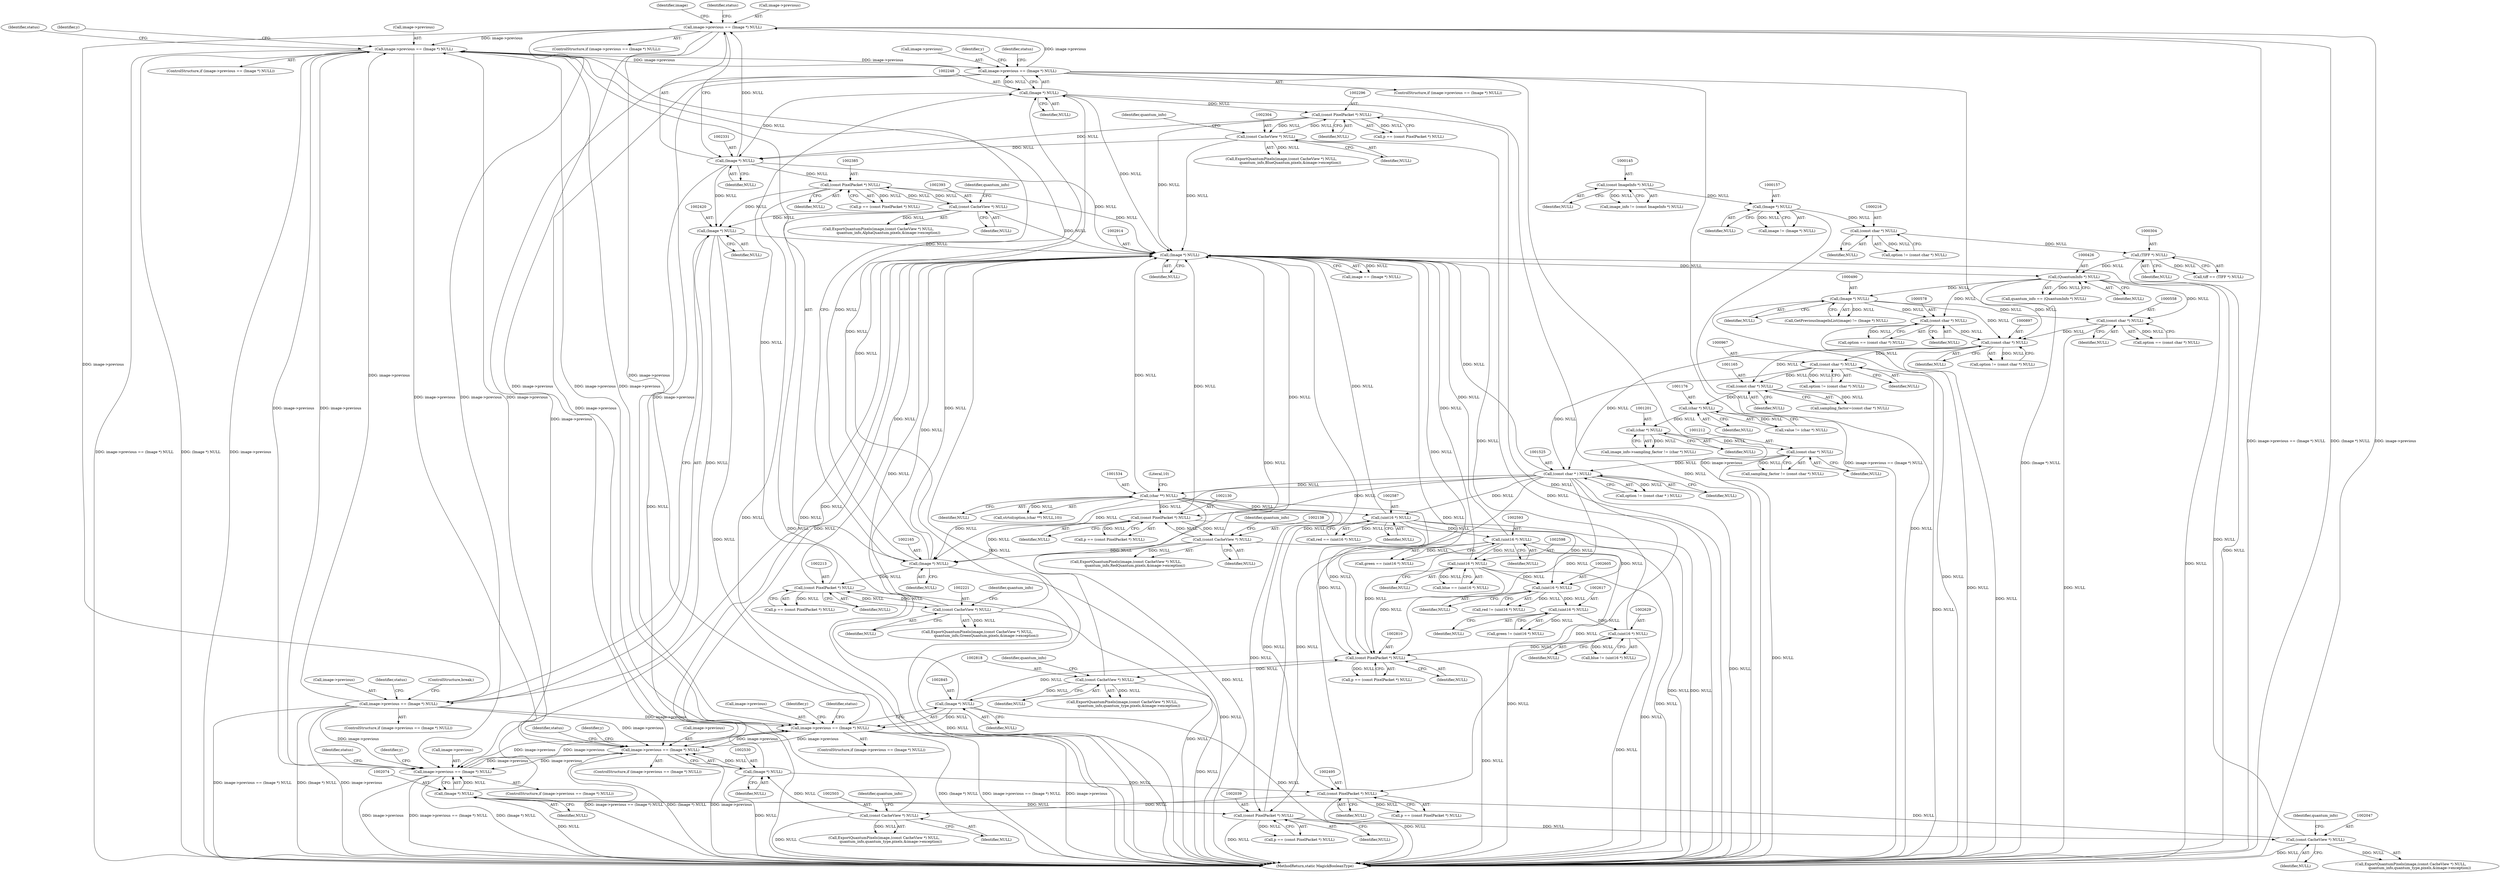 digraph "0_ImageMagick6_3c53413eb544cc567309b4c86485eae43e956112@pointer" {
"1002326" [label="(Call,image->previous == (Image *) NULL)"];
"1002243" [label="(Call,image->previous == (Image *) NULL)"];
"1002160" [label="(Call,image->previous == (Image *) NULL)"];
"1002326" [label="(Call,image->previous == (Image *) NULL)"];
"1002330" [label="(Call,(Image *) NULL)"];
"1002295" [label="(Call,(const PixelPacket *) NULL)"];
"1002247" [label="(Call,(Image *) NULL)"];
"1002220" [label="(Call,(const CacheView *) NULL)"];
"1002212" [label="(Call,(const PixelPacket *) NULL)"];
"1002164" [label="(Call,(Image *) NULL)"];
"1001533" [label="(Call,(char **) NULL)"];
"1001524" [label="(Call,(const char * ) NULL)"];
"1001211" [label="(Call,(const char *) NULL)"];
"1001200" [label="(Call,(char *) NULL)"];
"1001175" [label="(Call,(char *) NULL)"];
"1001164" [label="(Call,(const char *) NULL)"];
"1000896" [label="(Call,(const char *) NULL)"];
"1000577" [label="(Call,(const char *) NULL)"];
"1000425" [label="(Call,(QuantumInfo *) NULL)"];
"1002913" [label="(Call,(Image *) NULL)"];
"1002628" [label="(Call,(uint16 *) NULL)"];
"1002616" [label="(Call,(uint16 *) NULL)"];
"1002604" [label="(Call,(uint16 *) NULL)"];
"1002597" [label="(Call,(uint16 *) NULL)"];
"1002592" [label="(Call,(uint16 *) NULL)"];
"1002586" [label="(Call,(uint16 *) NULL)"];
"1002494" [label="(Call,(const PixelPacket *) NULL)"];
"1002529" [label="(Call,(Image *) NULL)"];
"1002502" [label="(Call,(const CacheView *) NULL)"];
"1002129" [label="(Call,(const PixelPacket *) NULL)"];
"1002137" [label="(Call,(const CacheView *) NULL)"];
"1002046" [label="(Call,(const CacheView *) NULL)"];
"1002038" [label="(Call,(const PixelPacket *) NULL)"];
"1002073" [label="(Call,(Image *) NULL)"];
"1002303" [label="(Call,(const CacheView *) NULL)"];
"1002419" [label="(Call,(Image *) NULL)"];
"1002384" [label="(Call,(const PixelPacket *) NULL)"];
"1002392" [label="(Call,(const CacheView *) NULL)"];
"1002809" [label="(Call,(const PixelPacket *) NULL)"];
"1002844" [label="(Call,(Image *) NULL)"];
"1002817" [label="(Call,(const CacheView *) NULL)"];
"1000303" [label="(Call,(TIFF *) NULL)"];
"1000215" [label="(Call,(const char *) NULL)"];
"1000156" [label="(Call,(Image *) NULL)"];
"1000144" [label="(Call,(const ImageInfo *) NULL)"];
"1000489" [label="(Call,(Image *) NULL)"];
"1000557" [label="(Call,(const char *) NULL)"];
"1000966" [label="(Call,(const char *) NULL)"];
"1002525" [label="(Call,image->previous == (Image *) NULL)"];
"1002415" [label="(Call,image->previous == (Image *) NULL)"];
"1002069" [label="(Call,image->previous == (Image *) NULL)"];
"1002840" [label="(Call,image->previous == (Image *) NULL)"];
"1002244" [label="(Call,image->previous)"];
"1001211" [label="(Call,(const char *) NULL)"];
"1002169" [label="(Identifier,status)"];
"1002078" [label="(Identifier,status)"];
"1000575" [label="(Call,option == (const char *) NULL)"];
"1002505" [label="(Identifier,quantum_info)"];
"1002332" [label="(Identifier,NULL)"];
"1002504" [label="(Identifier,NULL)"];
"1002382" [label="(Call,p == (const PixelPacket *) NULL)"];
"1002301" [label="(Call,ExportQuantumPixels(image,(const CacheView *) NULL,\n                quantum_info,BlueQuantum,pixels,&image->exception))"];
"1002049" [label="(Identifier,quantum_info)"];
"1000154" [label="(Call,image != (Image *) NULL)"];
"1002811" [label="(Identifier,NULL)"];
"1002242" [label="(ControlStructure,if (image->previous == (Image *) NULL))"];
"1002131" [label="(Identifier,NULL)"];
"1000555" [label="(Call,option == (const char *) NULL)"];
"1002210" [label="(Call,p == (const PixelPacket *) NULL)"];
"1002524" [label="(ControlStructure,if (image->previous == (Image *) NULL))"];
"1002330" [label="(Call,(Image *) NULL)"];
"1002182" [label="(Identifier,y)"];
"1001536" [label="(Literal,10)"];
"1002223" [label="(Identifier,quantum_info)"];
"1002807" [label="(Call,p == (const PixelPacket *) NULL)"];
"1000301" [label="(Call,tiff == (TIFF *) NULL)"];
"1000142" [label="(Call,image_info != (const ImageInfo *) NULL)"];
"1002525" [label="(Call,image->previous == (Image *) NULL)"];
"1002140" [label="(Identifier,quantum_info)"];
"1002948" [label="(MethodReturn,static MagickBooleanType)"];
"1002137" [label="(Call,(const CacheView *) NULL)"];
"1002584" [label="(Call,red == (uint16 *) NULL)"];
"1000486" [label="(Call,GetPreviousImageInList(image) != (Image *) NULL)"];
"1002526" [label="(Call,image->previous)"];
"1002384" [label="(Call,(const PixelPacket *) NULL)"];
"1002212" [label="(Call,(const PixelPacket *) NULL)"];
"1002249" [label="(Identifier,NULL)"];
"1002419" [label="(Call,(Image *) NULL)"];
"1002161" [label="(Call,image->previous)"];
"1002595" [label="(Call,blue == (uint16 *) NULL)"];
"1001535" [label="(Identifier,NULL)"];
"1000146" [label="(Identifier,NULL)"];
"1002018" [label="(Identifier,y)"];
"1001202" [label="(Identifier,NULL)"];
"1002590" [label="(Call,green == (uint16 *) NULL)"];
"1002911" [label="(Call,image == (Image *) NULL)"];
"1002534" [label="(Identifier,status)"];
"1000305" [label="(Identifier,NULL)"];
"1002840" [label="(Call,image->previous == (Image *) NULL)"];
"1002492" [label="(Call,p == (const PixelPacket *) NULL)"];
"1000577" [label="(Call,(const char *) NULL)"];
"1000559" [label="(Identifier,NULL)"];
"1002474" [label="(Identifier,y)"];
"1002809" [label="(Call,(const PixelPacket *) NULL)"];
"1002913" [label="(Call,(Image *) NULL)"];
"1002630" [label="(Identifier,NULL)"];
"1002390" [label="(Call,ExportQuantumPixels(image,(const CacheView *) NULL,\n                  quantum_info,AlphaQuantum,pixels,&image->exception))"];
"1002395" [label="(Identifier,quantum_info)"];
"1002349" [label="(Identifier,image)"];
"1001524" [label="(Call,(const char * ) NULL)"];
"1000896" [label="(Call,(const char *) NULL)"];
"1002040" [label="(Identifier,NULL)"];
"1000968" [label="(Identifier,NULL)"];
"1001531" [label="(Call,strtol(option,(char **) NULL,10))"];
"1001173" [label="(Call,value != (char *) NULL)"];
"1000966" [label="(Call,(const char *) NULL)"];
"1002044" [label="(Call,ExportQuantumPixels(image,(const CacheView *) NULL,\n                quantum_info,quantum_type,pixels,&image->exception))"];
"1000213" [label="(Call,option != (const char *) NULL)"];
"1002592" [label="(Call,(uint16 *) NULL)"];
"1002841" [label="(Call,image->previous)"];
"1000898" [label="(Identifier,NULL)"];
"1002220" [label="(Call,(const CacheView *) NULL)"];
"1001526" [label="(Identifier,NULL)"];
"1002243" [label="(Call,image->previous == (Image *) NULL)"];
"1001533" [label="(Call,(char **) NULL)"];
"1002075" [label="(Identifier,NULL)"];
"1002303" [label="(Call,(const CacheView *) NULL)"];
"1002844" [label="(Call,(Image *) NULL)"];
"1002135" [label="(Call,ExportQuantumPixels(image,(const CacheView *) NULL,\n                quantum_info,RedQuantum,pixels,&image->exception))"];
"1002325" [label="(ControlStructure,if (image->previous == (Image *) NULL))"];
"1002602" [label="(Call,red != (uint16 *) NULL)"];
"1000158" [label="(Identifier,NULL)"];
"1002416" [label="(Call,image->previous)"];
"1002789" [label="(Identifier,y)"];
"1002127" [label="(Call,p == (const PixelPacket *) NULL)"];
"1002424" [label="(Identifier,status)"];
"1002616" [label="(Call,(uint16 *) NULL)"];
"1002247" [label="(Call,(Image *) NULL)"];
"1002604" [label="(Call,(uint16 *) NULL)"];
"1002586" [label="(Call,(uint16 *) NULL)"];
"1002915" [label="(Identifier,NULL)"];
"1002073" [label="(Call,(Image *) NULL)"];
"1002421" [label="(Identifier,NULL)"];
"1002435" [label="(ControlStructure,break;)"];
"1002386" [label="(Identifier,NULL)"];
"1002626" [label="(Call,blue != (uint16 *) NULL)"];
"1001522" [label="(Call,option != (const char * ) NULL)"];
"1002531" [label="(Identifier,NULL)"];
"1000427" [label="(Identifier,NULL)"];
"1002500" [label="(Call,ExportQuantumPixels(image,(const CacheView *) NULL,\n            quantum_info,quantum_type,pixels,&image->exception))"];
"1002129" [label="(Call,(const PixelPacket *) NULL)"];
"1002588" [label="(Identifier,NULL)"];
"1002139" [label="(Identifier,NULL)"];
"1002069" [label="(Call,image->previous == (Image *) NULL)"];
"1000894" [label="(Call,option != (const char *) NULL)"];
"1002502" [label="(Call,(const CacheView *) NULL)"];
"1002070" [label="(Call,image->previous)"];
"1000423" [label="(Call,quantum_info == (QuantumInfo *) NULL)"];
"1002494" [label="(Call,(const PixelPacket *) NULL)"];
"1001213" [label="(Identifier,NULL)"];
"1002306" [label="(Identifier,quantum_info)"];
"1002297" [label="(Identifier,NULL)"];
"1000425" [label="(Call,(QuantumInfo *) NULL)"];
"1002305" [label="(Identifier,NULL)"];
"1002618" [label="(Identifier,NULL)"];
"1002222" [label="(Identifier,NULL)"];
"1001200" [label="(Call,(char *) NULL)"];
"1002048" [label="(Identifier,NULL)"];
"1000964" [label="(Call,option != (const char *) NULL)"];
"1002214" [label="(Identifier,NULL)"];
"1001166" [label="(Identifier,NULL)"];
"1002820" [label="(Identifier,quantum_info)"];
"1002295" [label="(Call,(const PixelPacket *) NULL)"];
"1002164" [label="(Call,(Image *) NULL)"];
"1002415" [label="(Call,image->previous == (Image *) NULL)"];
"1000215" [label="(Call,(const char *) NULL)"];
"1002819" [label="(Identifier,NULL)"];
"1002068" [label="(ControlStructure,if (image->previous == (Image *) NULL))"];
"1002326" [label="(Call,image->previous == (Image *) NULL)"];
"1002160" [label="(Call,image->previous == (Image *) NULL)"];
"1000303" [label="(Call,(TIFF *) NULL)"];
"1002529" [label="(Call,(Image *) NULL)"];
"1002159" [label="(ControlStructure,if (image->previous == (Image *) NULL))"];
"1002599" [label="(Identifier,NULL)"];
"1002218" [label="(Call,ExportQuantumPixels(image,(const CacheView *) NULL,\n                quantum_info,GreenQuantum,pixels,&image->exception))"];
"1000217" [label="(Identifier,NULL)"];
"1002293" [label="(Call,p == (const PixelPacket *) NULL)"];
"1000579" [label="(Identifier,NULL)"];
"1001196" [label="(Call,image_info->sampling_factor != (char *) NULL)"];
"1001164" [label="(Call,(const char *) NULL)"];
"1002594" [label="(Identifier,NULL)"];
"1002265" [label="(Identifier,y)"];
"1002606" [label="(Identifier,NULL)"];
"1002815" [label="(Call,ExportQuantumPixels(image,(const CacheView *) NULL,\n            quantum_info,quantum_type,pixels,&image->exception))"];
"1002036" [label="(Call,p == (const PixelPacket *) NULL)"];
"1000156" [label="(Call,(Image *) NULL)"];
"1002614" [label="(Call,green != (uint16 *) NULL)"];
"1000491" [label="(Identifier,NULL)"];
"1001209" [label="(Call,sampling_factor != (const char *) NULL)"];
"1002846" [label="(Identifier,NULL)"];
"1002849" [label="(Identifier,status)"];
"1000557" [label="(Call,(const char *) NULL)"];
"1001177" [label="(Identifier,NULL)"];
"1002817" [label="(Call,(const CacheView *) NULL)"];
"1002628" [label="(Call,(uint16 *) NULL)"];
"1002496" [label="(Identifier,NULL)"];
"1002166" [label="(Identifier,NULL)"];
"1002038" [label="(Call,(const PixelPacket *) NULL)"];
"1002335" [label="(Identifier,status)"];
"1002394" [label="(Identifier,NULL)"];
"1002414" [label="(ControlStructure,if (image->previous == (Image *) NULL))"];
"1002392" [label="(Call,(const CacheView *) NULL)"];
"1002597" [label="(Call,(uint16 *) NULL)"];
"1000144" [label="(Call,(const ImageInfo *) NULL)"];
"1002839" [label="(ControlStructure,if (image->previous == (Image *) NULL))"];
"1001162" [label="(Call,sampling_factor=(const char *) NULL)"];
"1001175" [label="(Call,(char *) NULL)"];
"1002046" [label="(Call,(const CacheView *) NULL)"];
"1002252" [label="(Identifier,status)"];
"1000489" [label="(Call,(Image *) NULL)"];
"1002327" [label="(Call,image->previous)"];
"1002326" -> "1002325"  [label="AST: "];
"1002326" -> "1002330"  [label="CFG: "];
"1002327" -> "1002326"  [label="AST: "];
"1002330" -> "1002326"  [label="AST: "];
"1002335" -> "1002326"  [label="CFG: "];
"1002349" -> "1002326"  [label="CFG: "];
"1002326" -> "1002948"  [label="DDG: image->previous"];
"1002326" -> "1002948"  [label="DDG: image->previous == (Image *) NULL"];
"1002326" -> "1002948"  [label="DDG: (Image *) NULL"];
"1002326" -> "1002069"  [label="DDG: image->previous"];
"1002326" -> "1002160"  [label="DDG: image->previous"];
"1002243" -> "1002326"  [label="DDG: image->previous"];
"1002330" -> "1002326"  [label="DDG: NULL"];
"1002326" -> "1002415"  [label="DDG: image->previous"];
"1002326" -> "1002525"  [label="DDG: image->previous"];
"1002326" -> "1002840"  [label="DDG: image->previous"];
"1002243" -> "1002242"  [label="AST: "];
"1002243" -> "1002247"  [label="CFG: "];
"1002244" -> "1002243"  [label="AST: "];
"1002247" -> "1002243"  [label="AST: "];
"1002252" -> "1002243"  [label="CFG: "];
"1002265" -> "1002243"  [label="CFG: "];
"1002243" -> "1002948"  [label="DDG: image->previous"];
"1002243" -> "1002948"  [label="DDG: image->previous == (Image *) NULL"];
"1002243" -> "1002948"  [label="DDG: (Image *) NULL"];
"1002243" -> "1002069"  [label="DDG: image->previous"];
"1002243" -> "1002160"  [label="DDG: image->previous"];
"1002160" -> "1002243"  [label="DDG: image->previous"];
"1002247" -> "1002243"  [label="DDG: NULL"];
"1002243" -> "1002525"  [label="DDG: image->previous"];
"1002243" -> "1002840"  [label="DDG: image->previous"];
"1002160" -> "1002159"  [label="AST: "];
"1002160" -> "1002164"  [label="CFG: "];
"1002161" -> "1002160"  [label="AST: "];
"1002164" -> "1002160"  [label="AST: "];
"1002169" -> "1002160"  [label="CFG: "];
"1002182" -> "1002160"  [label="CFG: "];
"1002160" -> "1002948"  [label="DDG: image->previous == (Image *) NULL"];
"1002160" -> "1002948"  [label="DDG: (Image *) NULL"];
"1002160" -> "1002948"  [label="DDG: image->previous"];
"1002160" -> "1002069"  [label="DDG: image->previous"];
"1002525" -> "1002160"  [label="DDG: image->previous"];
"1002415" -> "1002160"  [label="DDG: image->previous"];
"1002069" -> "1002160"  [label="DDG: image->previous"];
"1002840" -> "1002160"  [label="DDG: image->previous"];
"1002164" -> "1002160"  [label="DDG: NULL"];
"1002160" -> "1002525"  [label="DDG: image->previous"];
"1002160" -> "1002840"  [label="DDG: image->previous"];
"1002330" -> "1002332"  [label="CFG: "];
"1002331" -> "1002330"  [label="AST: "];
"1002332" -> "1002330"  [label="AST: "];
"1002330" -> "1002948"  [label="DDG: NULL"];
"1002295" -> "1002330"  [label="DDG: NULL"];
"1002247" -> "1002330"  [label="DDG: NULL"];
"1002303" -> "1002330"  [label="DDG: NULL"];
"1002330" -> "1002384"  [label="DDG: NULL"];
"1002330" -> "1002419"  [label="DDG: NULL"];
"1002330" -> "1002913"  [label="DDG: NULL"];
"1002295" -> "1002293"  [label="AST: "];
"1002295" -> "1002297"  [label="CFG: "];
"1002296" -> "1002295"  [label="AST: "];
"1002297" -> "1002295"  [label="AST: "];
"1002293" -> "1002295"  [label="CFG: "];
"1002295" -> "1002948"  [label="DDG: NULL"];
"1002295" -> "1002293"  [label="DDG: NULL"];
"1002247" -> "1002295"  [label="DDG: NULL"];
"1002303" -> "1002295"  [label="DDG: NULL"];
"1002295" -> "1002303"  [label="DDG: NULL"];
"1002295" -> "1002913"  [label="DDG: NULL"];
"1002247" -> "1002249"  [label="CFG: "];
"1002248" -> "1002247"  [label="AST: "];
"1002249" -> "1002247"  [label="AST: "];
"1002247" -> "1002948"  [label="DDG: NULL"];
"1002220" -> "1002247"  [label="DDG: NULL"];
"1002212" -> "1002247"  [label="DDG: NULL"];
"1002164" -> "1002247"  [label="DDG: NULL"];
"1002247" -> "1002913"  [label="DDG: NULL"];
"1002220" -> "1002218"  [label="AST: "];
"1002220" -> "1002222"  [label="CFG: "];
"1002221" -> "1002220"  [label="AST: "];
"1002222" -> "1002220"  [label="AST: "];
"1002223" -> "1002220"  [label="CFG: "];
"1002220" -> "1002948"  [label="DDG: NULL"];
"1002220" -> "1002212"  [label="DDG: NULL"];
"1002220" -> "1002218"  [label="DDG: NULL"];
"1002212" -> "1002220"  [label="DDG: NULL"];
"1002220" -> "1002913"  [label="DDG: NULL"];
"1002212" -> "1002210"  [label="AST: "];
"1002212" -> "1002214"  [label="CFG: "];
"1002213" -> "1002212"  [label="AST: "];
"1002214" -> "1002212"  [label="AST: "];
"1002210" -> "1002212"  [label="CFG: "];
"1002212" -> "1002948"  [label="DDG: NULL"];
"1002212" -> "1002210"  [label="DDG: NULL"];
"1002164" -> "1002212"  [label="DDG: NULL"];
"1002212" -> "1002913"  [label="DDG: NULL"];
"1002164" -> "1002166"  [label="CFG: "];
"1002165" -> "1002164"  [label="AST: "];
"1002166" -> "1002164"  [label="AST: "];
"1002164" -> "1002948"  [label="DDG: NULL"];
"1001533" -> "1002164"  [label="DDG: NULL"];
"1002129" -> "1002164"  [label="DDG: NULL"];
"1001524" -> "1002164"  [label="DDG: NULL"];
"1002137" -> "1002164"  [label="DDG: NULL"];
"1002164" -> "1002913"  [label="DDG: NULL"];
"1001533" -> "1001531"  [label="AST: "];
"1001533" -> "1001535"  [label="CFG: "];
"1001534" -> "1001533"  [label="AST: "];
"1001535" -> "1001533"  [label="AST: "];
"1001536" -> "1001533"  [label="CFG: "];
"1001533" -> "1002948"  [label="DDG: NULL"];
"1001533" -> "1001531"  [label="DDG: NULL"];
"1001524" -> "1001533"  [label="DDG: NULL"];
"1001533" -> "1002038"  [label="DDG: NULL"];
"1001533" -> "1002129"  [label="DDG: NULL"];
"1001533" -> "1002494"  [label="DDG: NULL"];
"1001533" -> "1002586"  [label="DDG: NULL"];
"1001533" -> "1002809"  [label="DDG: NULL"];
"1001533" -> "1002913"  [label="DDG: NULL"];
"1001524" -> "1001522"  [label="AST: "];
"1001524" -> "1001526"  [label="CFG: "];
"1001525" -> "1001524"  [label="AST: "];
"1001526" -> "1001524"  [label="AST: "];
"1001522" -> "1001524"  [label="CFG: "];
"1001524" -> "1002948"  [label="DDG: NULL"];
"1001524" -> "1001522"  [label="DDG: NULL"];
"1001211" -> "1001524"  [label="DDG: NULL"];
"1000896" -> "1001524"  [label="DDG: NULL"];
"1000966" -> "1001524"  [label="DDG: NULL"];
"1001524" -> "1002038"  [label="DDG: NULL"];
"1001524" -> "1002129"  [label="DDG: NULL"];
"1001524" -> "1002494"  [label="DDG: NULL"];
"1001524" -> "1002586"  [label="DDG: NULL"];
"1001524" -> "1002809"  [label="DDG: NULL"];
"1001524" -> "1002913"  [label="DDG: NULL"];
"1001211" -> "1001209"  [label="AST: "];
"1001211" -> "1001213"  [label="CFG: "];
"1001212" -> "1001211"  [label="AST: "];
"1001213" -> "1001211"  [label="AST: "];
"1001209" -> "1001211"  [label="CFG: "];
"1001211" -> "1002948"  [label="DDG: NULL"];
"1001211" -> "1001209"  [label="DDG: NULL"];
"1001200" -> "1001211"  [label="DDG: NULL"];
"1001200" -> "1001196"  [label="AST: "];
"1001200" -> "1001202"  [label="CFG: "];
"1001201" -> "1001200"  [label="AST: "];
"1001202" -> "1001200"  [label="AST: "];
"1001196" -> "1001200"  [label="CFG: "];
"1001200" -> "1001196"  [label="DDG: NULL"];
"1001175" -> "1001200"  [label="DDG: NULL"];
"1001175" -> "1001173"  [label="AST: "];
"1001175" -> "1001177"  [label="CFG: "];
"1001176" -> "1001175"  [label="AST: "];
"1001177" -> "1001175"  [label="AST: "];
"1001173" -> "1001175"  [label="CFG: "];
"1001175" -> "1001173"  [label="DDG: NULL"];
"1001164" -> "1001175"  [label="DDG: NULL"];
"1001164" -> "1001162"  [label="AST: "];
"1001164" -> "1001166"  [label="CFG: "];
"1001165" -> "1001164"  [label="AST: "];
"1001166" -> "1001164"  [label="AST: "];
"1001162" -> "1001164"  [label="CFG: "];
"1001164" -> "1001162"  [label="DDG: NULL"];
"1000896" -> "1001164"  [label="DDG: NULL"];
"1000966" -> "1001164"  [label="DDG: NULL"];
"1000896" -> "1000894"  [label="AST: "];
"1000896" -> "1000898"  [label="CFG: "];
"1000897" -> "1000896"  [label="AST: "];
"1000898" -> "1000896"  [label="AST: "];
"1000894" -> "1000896"  [label="CFG: "];
"1000896" -> "1002948"  [label="DDG: NULL"];
"1000896" -> "1000894"  [label="DDG: NULL"];
"1000577" -> "1000896"  [label="DDG: NULL"];
"1000425" -> "1000896"  [label="DDG: NULL"];
"1000489" -> "1000896"  [label="DDG: NULL"];
"1000557" -> "1000896"  [label="DDG: NULL"];
"1000896" -> "1000966"  [label="DDG: NULL"];
"1000577" -> "1000575"  [label="AST: "];
"1000577" -> "1000579"  [label="CFG: "];
"1000578" -> "1000577"  [label="AST: "];
"1000579" -> "1000577"  [label="AST: "];
"1000575" -> "1000577"  [label="CFG: "];
"1000577" -> "1002948"  [label="DDG: NULL"];
"1000577" -> "1000575"  [label="DDG: NULL"];
"1000425" -> "1000577"  [label="DDG: NULL"];
"1000489" -> "1000577"  [label="DDG: NULL"];
"1000425" -> "1000423"  [label="AST: "];
"1000425" -> "1000427"  [label="CFG: "];
"1000426" -> "1000425"  [label="AST: "];
"1000427" -> "1000425"  [label="AST: "];
"1000423" -> "1000425"  [label="CFG: "];
"1000425" -> "1002948"  [label="DDG: NULL"];
"1000425" -> "1000423"  [label="DDG: NULL"];
"1002913" -> "1000425"  [label="DDG: NULL"];
"1000303" -> "1000425"  [label="DDG: NULL"];
"1000425" -> "1000489"  [label="DDG: NULL"];
"1000425" -> "1000557"  [label="DDG: NULL"];
"1002913" -> "1002911"  [label="AST: "];
"1002913" -> "1002915"  [label="CFG: "];
"1002914" -> "1002913"  [label="AST: "];
"1002915" -> "1002913"  [label="AST: "];
"1002911" -> "1002913"  [label="CFG: "];
"1002913" -> "1002948"  [label="DDG: NULL"];
"1002913" -> "1002911"  [label="DDG: NULL"];
"1002628" -> "1002913"  [label="DDG: NULL"];
"1002494" -> "1002913"  [label="DDG: NULL"];
"1002129" -> "1002913"  [label="DDG: NULL"];
"1002046" -> "1002913"  [label="DDG: NULL"];
"1002597" -> "1002913"  [label="DDG: NULL"];
"1002137" -> "1002913"  [label="DDG: NULL"];
"1002303" -> "1002913"  [label="DDG: NULL"];
"1002592" -> "1002913"  [label="DDG: NULL"];
"1002502" -> "1002913"  [label="DDG: NULL"];
"1002419" -> "1002913"  [label="DDG: NULL"];
"1002384" -> "1002913"  [label="DDG: NULL"];
"1002586" -> "1002913"  [label="DDG: NULL"];
"1002392" -> "1002913"  [label="DDG: NULL"];
"1002073" -> "1002913"  [label="DDG: NULL"];
"1002809" -> "1002913"  [label="DDG: NULL"];
"1002817" -> "1002913"  [label="DDG: NULL"];
"1002529" -> "1002913"  [label="DDG: NULL"];
"1002038" -> "1002913"  [label="DDG: NULL"];
"1002844" -> "1002913"  [label="DDG: NULL"];
"1002628" -> "1002626"  [label="AST: "];
"1002628" -> "1002630"  [label="CFG: "];
"1002629" -> "1002628"  [label="AST: "];
"1002630" -> "1002628"  [label="AST: "];
"1002626" -> "1002628"  [label="CFG: "];
"1002628" -> "1002948"  [label="DDG: NULL"];
"1002628" -> "1002626"  [label="DDG: NULL"];
"1002616" -> "1002628"  [label="DDG: NULL"];
"1002628" -> "1002809"  [label="DDG: NULL"];
"1002616" -> "1002614"  [label="AST: "];
"1002616" -> "1002618"  [label="CFG: "];
"1002617" -> "1002616"  [label="AST: "];
"1002618" -> "1002616"  [label="AST: "];
"1002614" -> "1002616"  [label="CFG: "];
"1002616" -> "1002614"  [label="DDG: NULL"];
"1002604" -> "1002616"  [label="DDG: NULL"];
"1002604" -> "1002602"  [label="AST: "];
"1002604" -> "1002606"  [label="CFG: "];
"1002605" -> "1002604"  [label="AST: "];
"1002606" -> "1002604"  [label="AST: "];
"1002602" -> "1002604"  [label="CFG: "];
"1002604" -> "1002602"  [label="DDG: NULL"];
"1002597" -> "1002604"  [label="DDG: NULL"];
"1002586" -> "1002604"  [label="DDG: NULL"];
"1002592" -> "1002604"  [label="DDG: NULL"];
"1002597" -> "1002595"  [label="AST: "];
"1002597" -> "1002599"  [label="CFG: "];
"1002598" -> "1002597"  [label="AST: "];
"1002599" -> "1002597"  [label="AST: "];
"1002595" -> "1002597"  [label="CFG: "];
"1002597" -> "1002948"  [label="DDG: NULL"];
"1002597" -> "1002595"  [label="DDG: NULL"];
"1002592" -> "1002597"  [label="DDG: NULL"];
"1002597" -> "1002809"  [label="DDG: NULL"];
"1002592" -> "1002590"  [label="AST: "];
"1002592" -> "1002594"  [label="CFG: "];
"1002593" -> "1002592"  [label="AST: "];
"1002594" -> "1002592"  [label="AST: "];
"1002590" -> "1002592"  [label="CFG: "];
"1002592" -> "1002948"  [label="DDG: NULL"];
"1002592" -> "1002590"  [label="DDG: NULL"];
"1002586" -> "1002592"  [label="DDG: NULL"];
"1002592" -> "1002809"  [label="DDG: NULL"];
"1002586" -> "1002584"  [label="AST: "];
"1002586" -> "1002588"  [label="CFG: "];
"1002587" -> "1002586"  [label="AST: "];
"1002588" -> "1002586"  [label="AST: "];
"1002584" -> "1002586"  [label="CFG: "];
"1002586" -> "1002948"  [label="DDG: NULL"];
"1002586" -> "1002584"  [label="DDG: NULL"];
"1002586" -> "1002809"  [label="DDG: NULL"];
"1002494" -> "1002492"  [label="AST: "];
"1002494" -> "1002496"  [label="CFG: "];
"1002495" -> "1002494"  [label="AST: "];
"1002496" -> "1002494"  [label="AST: "];
"1002492" -> "1002494"  [label="CFG: "];
"1002494" -> "1002948"  [label="DDG: NULL"];
"1002494" -> "1002492"  [label="DDG: NULL"];
"1002529" -> "1002494"  [label="DDG: NULL"];
"1002494" -> "1002502"  [label="DDG: NULL"];
"1002529" -> "1002525"  [label="AST: "];
"1002529" -> "1002531"  [label="CFG: "];
"1002530" -> "1002529"  [label="AST: "];
"1002531" -> "1002529"  [label="AST: "];
"1002525" -> "1002529"  [label="CFG: "];
"1002529" -> "1002948"  [label="DDG: NULL"];
"1002529" -> "1002525"  [label="DDG: NULL"];
"1002502" -> "1002529"  [label="DDG: NULL"];
"1002502" -> "1002500"  [label="AST: "];
"1002502" -> "1002504"  [label="CFG: "];
"1002503" -> "1002502"  [label="AST: "];
"1002504" -> "1002502"  [label="AST: "];
"1002505" -> "1002502"  [label="CFG: "];
"1002502" -> "1002948"  [label="DDG: NULL"];
"1002502" -> "1002500"  [label="DDG: NULL"];
"1002129" -> "1002127"  [label="AST: "];
"1002129" -> "1002131"  [label="CFG: "];
"1002130" -> "1002129"  [label="AST: "];
"1002131" -> "1002129"  [label="AST: "];
"1002127" -> "1002129"  [label="CFG: "];
"1002129" -> "1002948"  [label="DDG: NULL"];
"1002129" -> "1002127"  [label="DDG: NULL"];
"1002137" -> "1002129"  [label="DDG: NULL"];
"1002129" -> "1002137"  [label="DDG: NULL"];
"1002137" -> "1002135"  [label="AST: "];
"1002137" -> "1002139"  [label="CFG: "];
"1002138" -> "1002137"  [label="AST: "];
"1002139" -> "1002137"  [label="AST: "];
"1002140" -> "1002137"  [label="CFG: "];
"1002137" -> "1002948"  [label="DDG: NULL"];
"1002137" -> "1002135"  [label="DDG: NULL"];
"1002046" -> "1002044"  [label="AST: "];
"1002046" -> "1002048"  [label="CFG: "];
"1002047" -> "1002046"  [label="AST: "];
"1002048" -> "1002046"  [label="AST: "];
"1002049" -> "1002046"  [label="CFG: "];
"1002046" -> "1002948"  [label="DDG: NULL"];
"1002046" -> "1002044"  [label="DDG: NULL"];
"1002038" -> "1002046"  [label="DDG: NULL"];
"1002046" -> "1002073"  [label="DDG: NULL"];
"1002038" -> "1002036"  [label="AST: "];
"1002038" -> "1002040"  [label="CFG: "];
"1002039" -> "1002038"  [label="AST: "];
"1002040" -> "1002038"  [label="AST: "];
"1002036" -> "1002038"  [label="CFG: "];
"1002038" -> "1002948"  [label="DDG: NULL"];
"1002038" -> "1002036"  [label="DDG: NULL"];
"1002073" -> "1002038"  [label="DDG: NULL"];
"1002073" -> "1002069"  [label="AST: "];
"1002073" -> "1002075"  [label="CFG: "];
"1002074" -> "1002073"  [label="AST: "];
"1002075" -> "1002073"  [label="AST: "];
"1002069" -> "1002073"  [label="CFG: "];
"1002073" -> "1002948"  [label="DDG: NULL"];
"1002073" -> "1002069"  [label="DDG: NULL"];
"1002303" -> "1002301"  [label="AST: "];
"1002303" -> "1002305"  [label="CFG: "];
"1002304" -> "1002303"  [label="AST: "];
"1002305" -> "1002303"  [label="AST: "];
"1002306" -> "1002303"  [label="CFG: "];
"1002303" -> "1002948"  [label="DDG: NULL"];
"1002303" -> "1002301"  [label="DDG: NULL"];
"1002419" -> "1002415"  [label="AST: "];
"1002419" -> "1002421"  [label="CFG: "];
"1002420" -> "1002419"  [label="AST: "];
"1002421" -> "1002419"  [label="AST: "];
"1002415" -> "1002419"  [label="CFG: "];
"1002419" -> "1002948"  [label="DDG: NULL"];
"1002419" -> "1002415"  [label="DDG: NULL"];
"1002384" -> "1002419"  [label="DDG: NULL"];
"1002392" -> "1002419"  [label="DDG: NULL"];
"1002384" -> "1002382"  [label="AST: "];
"1002384" -> "1002386"  [label="CFG: "];
"1002385" -> "1002384"  [label="AST: "];
"1002386" -> "1002384"  [label="AST: "];
"1002382" -> "1002384"  [label="CFG: "];
"1002384" -> "1002948"  [label="DDG: NULL"];
"1002384" -> "1002382"  [label="DDG: NULL"];
"1002392" -> "1002384"  [label="DDG: NULL"];
"1002384" -> "1002392"  [label="DDG: NULL"];
"1002392" -> "1002390"  [label="AST: "];
"1002392" -> "1002394"  [label="CFG: "];
"1002393" -> "1002392"  [label="AST: "];
"1002394" -> "1002392"  [label="AST: "];
"1002395" -> "1002392"  [label="CFG: "];
"1002392" -> "1002948"  [label="DDG: NULL"];
"1002392" -> "1002390"  [label="DDG: NULL"];
"1002809" -> "1002807"  [label="AST: "];
"1002809" -> "1002811"  [label="CFG: "];
"1002810" -> "1002809"  [label="AST: "];
"1002811" -> "1002809"  [label="AST: "];
"1002807" -> "1002809"  [label="CFG: "];
"1002809" -> "1002948"  [label="DDG: NULL"];
"1002809" -> "1002807"  [label="DDG: NULL"];
"1002844" -> "1002809"  [label="DDG: NULL"];
"1002809" -> "1002817"  [label="DDG: NULL"];
"1002844" -> "1002840"  [label="AST: "];
"1002844" -> "1002846"  [label="CFG: "];
"1002845" -> "1002844"  [label="AST: "];
"1002846" -> "1002844"  [label="AST: "];
"1002840" -> "1002844"  [label="CFG: "];
"1002844" -> "1002948"  [label="DDG: NULL"];
"1002844" -> "1002840"  [label="DDG: NULL"];
"1002817" -> "1002844"  [label="DDG: NULL"];
"1002817" -> "1002815"  [label="AST: "];
"1002817" -> "1002819"  [label="CFG: "];
"1002818" -> "1002817"  [label="AST: "];
"1002819" -> "1002817"  [label="AST: "];
"1002820" -> "1002817"  [label="CFG: "];
"1002817" -> "1002948"  [label="DDG: NULL"];
"1002817" -> "1002815"  [label="DDG: NULL"];
"1000303" -> "1000301"  [label="AST: "];
"1000303" -> "1000305"  [label="CFG: "];
"1000304" -> "1000303"  [label="AST: "];
"1000305" -> "1000303"  [label="AST: "];
"1000301" -> "1000303"  [label="CFG: "];
"1000303" -> "1002948"  [label="DDG: NULL"];
"1000303" -> "1000301"  [label="DDG: NULL"];
"1000215" -> "1000303"  [label="DDG: NULL"];
"1000215" -> "1000213"  [label="AST: "];
"1000215" -> "1000217"  [label="CFG: "];
"1000216" -> "1000215"  [label="AST: "];
"1000217" -> "1000215"  [label="AST: "];
"1000213" -> "1000215"  [label="CFG: "];
"1000215" -> "1000213"  [label="DDG: NULL"];
"1000156" -> "1000215"  [label="DDG: NULL"];
"1000156" -> "1000154"  [label="AST: "];
"1000156" -> "1000158"  [label="CFG: "];
"1000157" -> "1000156"  [label="AST: "];
"1000158" -> "1000156"  [label="AST: "];
"1000154" -> "1000156"  [label="CFG: "];
"1000156" -> "1002948"  [label="DDG: NULL"];
"1000156" -> "1000154"  [label="DDG: NULL"];
"1000144" -> "1000156"  [label="DDG: NULL"];
"1000144" -> "1000142"  [label="AST: "];
"1000144" -> "1000146"  [label="CFG: "];
"1000145" -> "1000144"  [label="AST: "];
"1000146" -> "1000144"  [label="AST: "];
"1000142" -> "1000144"  [label="CFG: "];
"1000144" -> "1000142"  [label="DDG: NULL"];
"1000489" -> "1000486"  [label="AST: "];
"1000489" -> "1000491"  [label="CFG: "];
"1000490" -> "1000489"  [label="AST: "];
"1000491" -> "1000489"  [label="AST: "];
"1000486" -> "1000489"  [label="CFG: "];
"1000489" -> "1002948"  [label="DDG: NULL"];
"1000489" -> "1000486"  [label="DDG: NULL"];
"1000489" -> "1000557"  [label="DDG: NULL"];
"1000557" -> "1000555"  [label="AST: "];
"1000557" -> "1000559"  [label="CFG: "];
"1000558" -> "1000557"  [label="AST: "];
"1000559" -> "1000557"  [label="AST: "];
"1000555" -> "1000557"  [label="CFG: "];
"1000557" -> "1002948"  [label="DDG: NULL"];
"1000557" -> "1000555"  [label="DDG: NULL"];
"1000966" -> "1000964"  [label="AST: "];
"1000966" -> "1000968"  [label="CFG: "];
"1000967" -> "1000966"  [label="AST: "];
"1000968" -> "1000966"  [label="AST: "];
"1000964" -> "1000966"  [label="CFG: "];
"1000966" -> "1002948"  [label="DDG: NULL"];
"1000966" -> "1000964"  [label="DDG: NULL"];
"1002525" -> "1002524"  [label="AST: "];
"1002526" -> "1002525"  [label="AST: "];
"1002534" -> "1002525"  [label="CFG: "];
"1002474" -> "1002525"  [label="CFG: "];
"1002525" -> "1002948"  [label="DDG: image->previous"];
"1002525" -> "1002948"  [label="DDG: (Image *) NULL"];
"1002525" -> "1002948"  [label="DDG: image->previous == (Image *) NULL"];
"1002525" -> "1002069"  [label="DDG: image->previous"];
"1002415" -> "1002525"  [label="DDG: image->previous"];
"1002069" -> "1002525"  [label="DDG: image->previous"];
"1002840" -> "1002525"  [label="DDG: image->previous"];
"1002525" -> "1002840"  [label="DDG: image->previous"];
"1002415" -> "1002414"  [label="AST: "];
"1002416" -> "1002415"  [label="AST: "];
"1002424" -> "1002415"  [label="CFG: "];
"1002435" -> "1002415"  [label="CFG: "];
"1002415" -> "1002948"  [label="DDG: image->previous == (Image *) NULL"];
"1002415" -> "1002948"  [label="DDG: (Image *) NULL"];
"1002415" -> "1002948"  [label="DDG: image->previous"];
"1002415" -> "1002069"  [label="DDG: image->previous"];
"1002415" -> "1002840"  [label="DDG: image->previous"];
"1002069" -> "1002068"  [label="AST: "];
"1002070" -> "1002069"  [label="AST: "];
"1002078" -> "1002069"  [label="CFG: "];
"1002018" -> "1002069"  [label="CFG: "];
"1002069" -> "1002948"  [label="DDG: (Image *) NULL"];
"1002069" -> "1002948"  [label="DDG: image->previous == (Image *) NULL"];
"1002069" -> "1002948"  [label="DDG: image->previous"];
"1002840" -> "1002069"  [label="DDG: image->previous"];
"1002069" -> "1002840"  [label="DDG: image->previous"];
"1002840" -> "1002839"  [label="AST: "];
"1002841" -> "1002840"  [label="AST: "];
"1002849" -> "1002840"  [label="CFG: "];
"1002789" -> "1002840"  [label="CFG: "];
"1002840" -> "1002948"  [label="DDG: image->previous == (Image *) NULL"];
"1002840" -> "1002948"  [label="DDG: image->previous"];
"1002840" -> "1002948"  [label="DDG: (Image *) NULL"];
}
